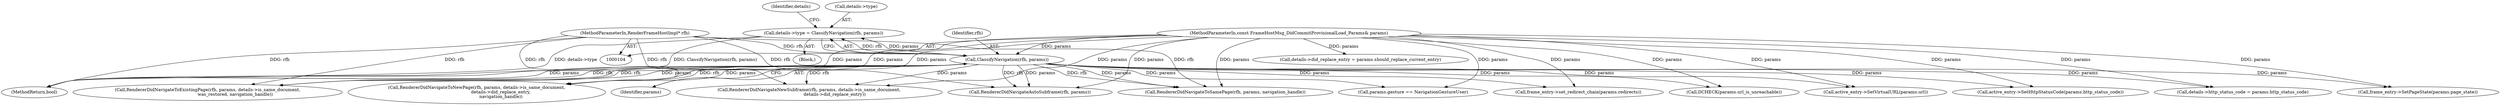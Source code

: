 digraph "0_Chrome_c050720e317e5223bcbdcaafb816befa789ceaa9@pointer" {
"1000187" [label="(Call,details->type = ClassifyNavigation(rfh, params))"];
"1000191" [label="(Call,ClassifyNavigation(rfh, params))"];
"1000105" [label="(MethodParameterIn,RenderFrameHostImpl* rfh)"];
"1000106" [label="(MethodParameterIn,const FrameHostMsg_DidCommitProvisionalLoad_Params& params)"];
"1000462" [label="(MethodReturn,bool)"];
"1000286" [label="(Call,RendererDidNavigateAutoSubframe(rfh, params))"];
"1000371" [label="(Call,active_entry->SetVirtualURL(params.url))"];
"1000110" [label="(Block,)"];
"1000105" [label="(MethodParameterIn,RenderFrameHostImpl* rfh)"];
"1000196" [label="(Identifier,details)"];
"1000188" [label="(Call,details->type)"];
"1000192" [label="(Identifier,rfh)"];
"1000180" [label="(Call,details->did_replace_entry = params.should_replace_current_entry)"];
"1000328" [label="(Call,active_entry->SetHttpStatusCode(params.http_status_code))"];
"1000349" [label="(Call,frame_entry->SetPageState(params.page_state))"];
"1000238" [label="(Call,RendererDidNavigateToNewPage(rfh, params, details->is_same_document,\n                                   details->did_replace_entry,\n                                   navigation_handle))"];
"1000267" [label="(Call,RendererDidNavigateToSamePage(rfh, params, navigation_handle))"];
"1000423" [label="(Call,details->http_status_code = params.http_status_code)"];
"1000193" [label="(Identifier,params)"];
"1000106" [label="(MethodParameterIn,const FrameHostMsg_DidCommitProvisionalLoad_Params& params)"];
"1000220" [label="(Call,params.gesture == NavigationGestureUser)"];
"1000187" [label="(Call,details->type = ClassifyNavigation(rfh, params))"];
"1000257" [label="(Call,RendererDidNavigateToExistingPage(rfh, params, details->is_same_document,\n                                        was_restored, navigation_handle))"];
"1000273" [label="(Call,RendererDidNavigateNewSubframe(rfh, params, details->is_same_document,\n                                     details->did_replace_entry))"];
"1000353" [label="(Call,frame_entry->set_redirect_chain(params.redirects))"];
"1000191" [label="(Call,ClassifyNavigation(rfh, params))"];
"1000364" [label="(Call,DCHECK(params.url_is_unreachable))"];
"1000187" -> "1000110"  [label="AST: "];
"1000187" -> "1000191"  [label="CFG: "];
"1000188" -> "1000187"  [label="AST: "];
"1000191" -> "1000187"  [label="AST: "];
"1000196" -> "1000187"  [label="CFG: "];
"1000187" -> "1000462"  [label="DDG: details->type"];
"1000187" -> "1000462"  [label="DDG: ClassifyNavigation(rfh, params)"];
"1000191" -> "1000187"  [label="DDG: rfh"];
"1000191" -> "1000187"  [label="DDG: params"];
"1000191" -> "1000193"  [label="CFG: "];
"1000192" -> "1000191"  [label="AST: "];
"1000193" -> "1000191"  [label="AST: "];
"1000191" -> "1000462"  [label="DDG: params"];
"1000191" -> "1000462"  [label="DDG: rfh"];
"1000105" -> "1000191"  [label="DDG: rfh"];
"1000106" -> "1000191"  [label="DDG: params"];
"1000191" -> "1000220"  [label="DDG: params"];
"1000191" -> "1000238"  [label="DDG: rfh"];
"1000191" -> "1000238"  [label="DDG: params"];
"1000191" -> "1000257"  [label="DDG: rfh"];
"1000191" -> "1000257"  [label="DDG: params"];
"1000191" -> "1000267"  [label="DDG: rfh"];
"1000191" -> "1000267"  [label="DDG: params"];
"1000191" -> "1000273"  [label="DDG: rfh"];
"1000191" -> "1000273"  [label="DDG: params"];
"1000191" -> "1000286"  [label="DDG: rfh"];
"1000191" -> "1000286"  [label="DDG: params"];
"1000191" -> "1000328"  [label="DDG: params"];
"1000191" -> "1000349"  [label="DDG: params"];
"1000191" -> "1000353"  [label="DDG: params"];
"1000191" -> "1000364"  [label="DDG: params"];
"1000191" -> "1000371"  [label="DDG: params"];
"1000191" -> "1000423"  [label="DDG: params"];
"1000105" -> "1000104"  [label="AST: "];
"1000105" -> "1000462"  [label="DDG: rfh"];
"1000105" -> "1000238"  [label="DDG: rfh"];
"1000105" -> "1000257"  [label="DDG: rfh"];
"1000105" -> "1000267"  [label="DDG: rfh"];
"1000105" -> "1000273"  [label="DDG: rfh"];
"1000105" -> "1000286"  [label="DDG: rfh"];
"1000106" -> "1000104"  [label="AST: "];
"1000106" -> "1000462"  [label="DDG: params"];
"1000106" -> "1000180"  [label="DDG: params"];
"1000106" -> "1000220"  [label="DDG: params"];
"1000106" -> "1000238"  [label="DDG: params"];
"1000106" -> "1000257"  [label="DDG: params"];
"1000106" -> "1000267"  [label="DDG: params"];
"1000106" -> "1000273"  [label="DDG: params"];
"1000106" -> "1000286"  [label="DDG: params"];
"1000106" -> "1000328"  [label="DDG: params"];
"1000106" -> "1000349"  [label="DDG: params"];
"1000106" -> "1000353"  [label="DDG: params"];
"1000106" -> "1000364"  [label="DDG: params"];
"1000106" -> "1000371"  [label="DDG: params"];
"1000106" -> "1000423"  [label="DDG: params"];
}
